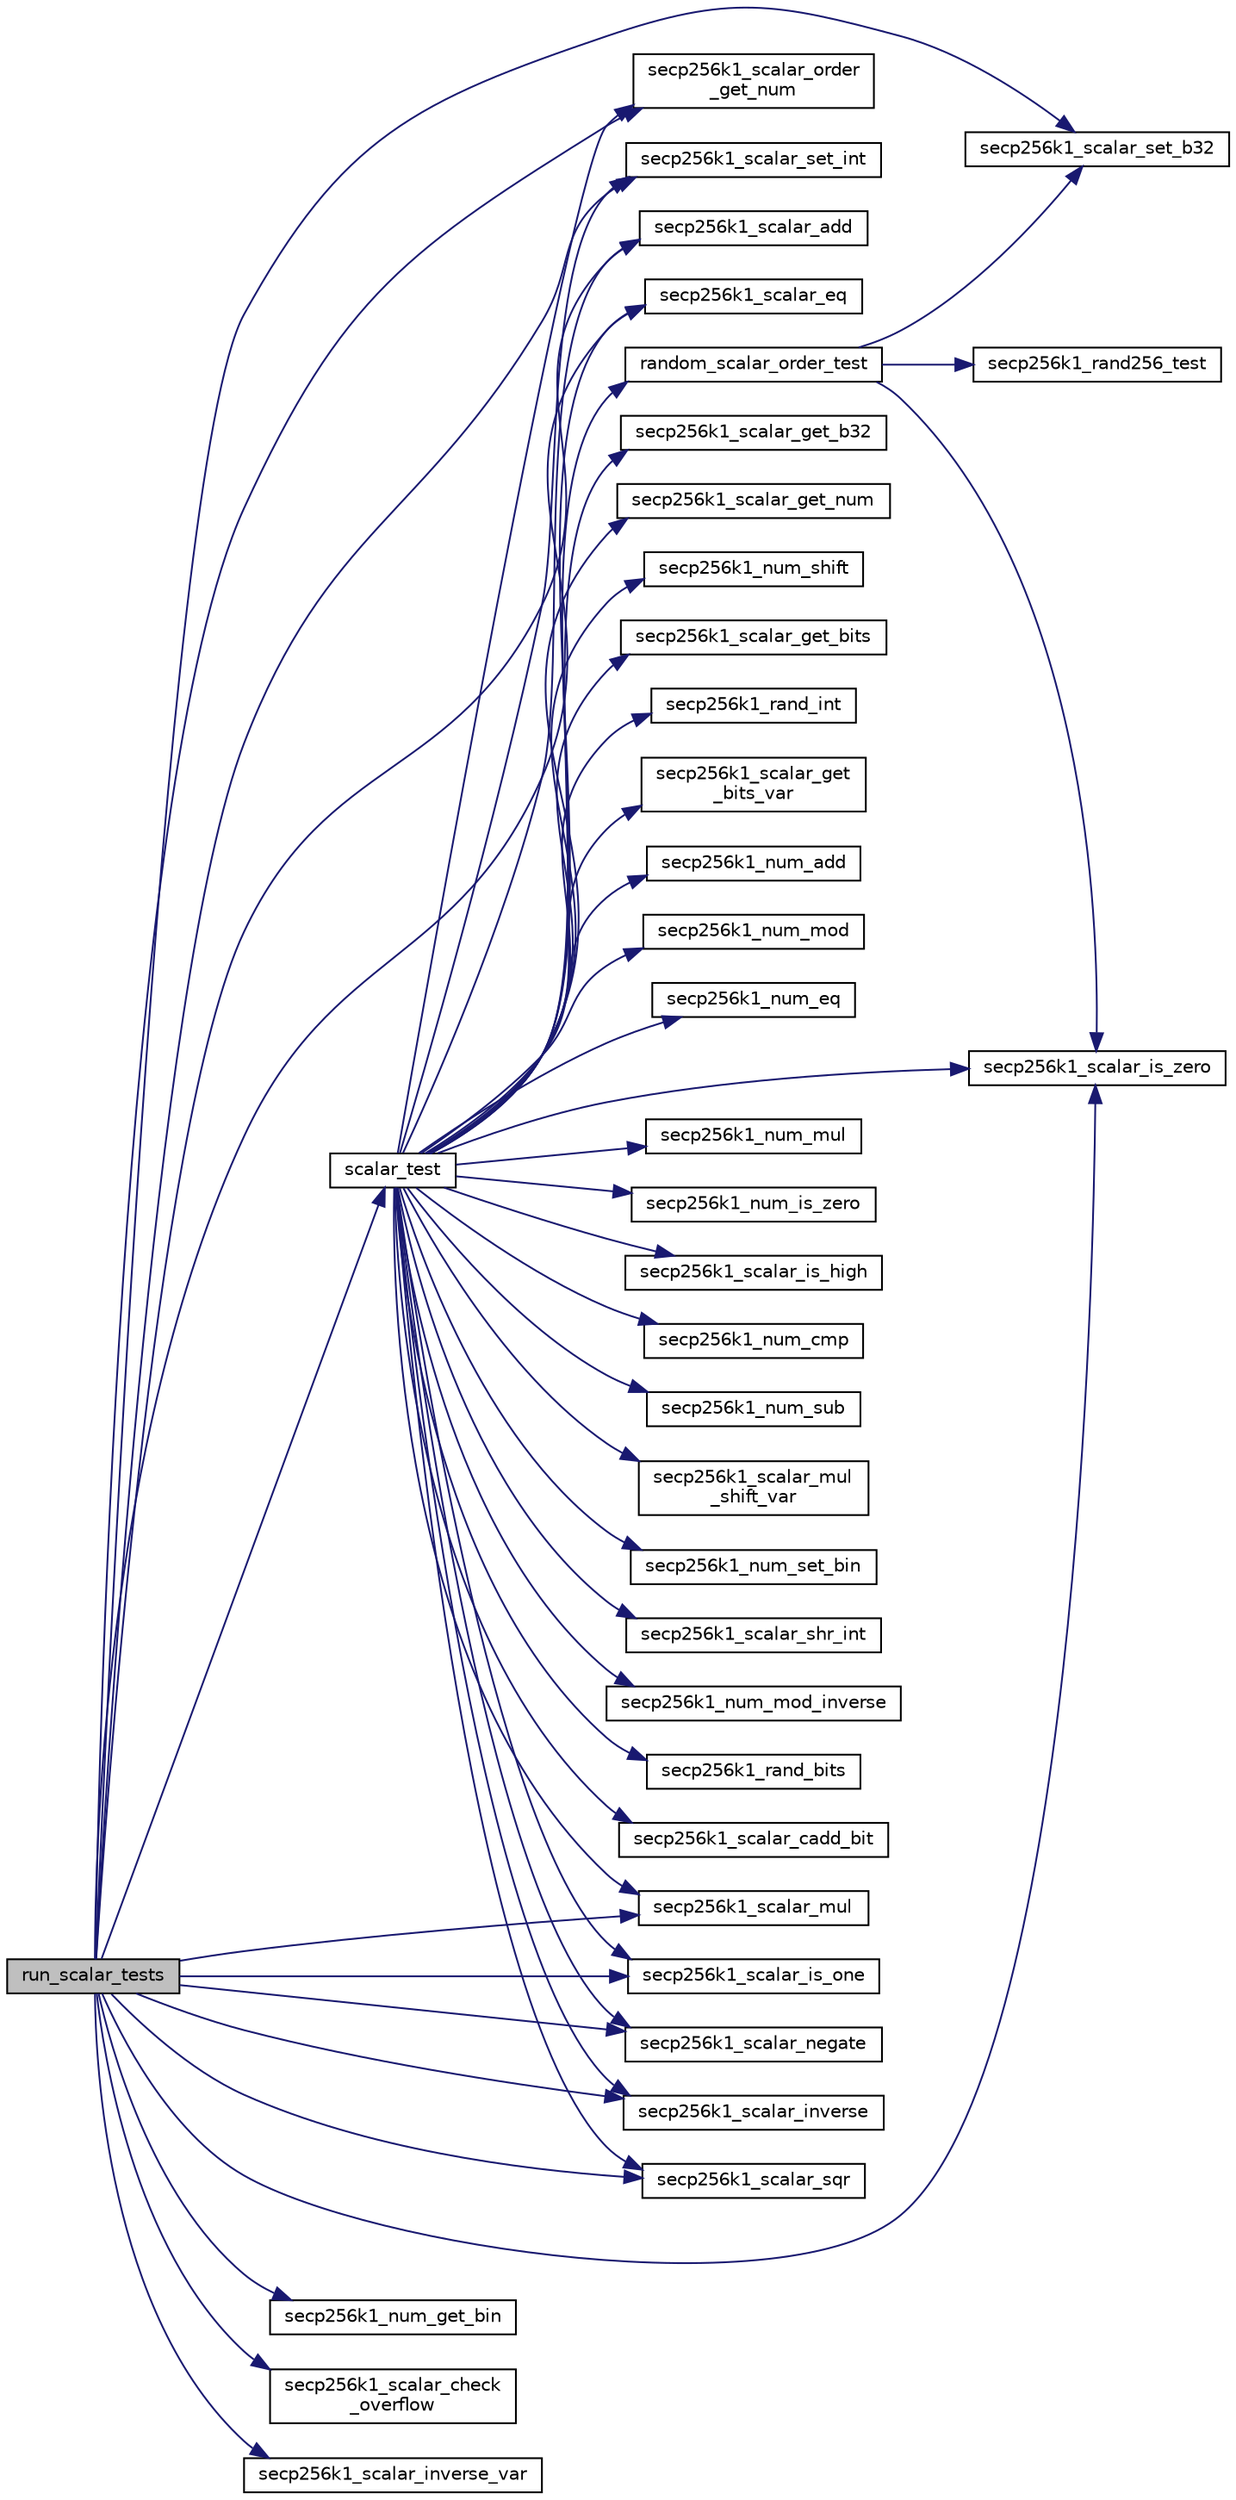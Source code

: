 digraph "run_scalar_tests"
{
  edge [fontname="Helvetica",fontsize="10",labelfontname="Helvetica",labelfontsize="10"];
  node [fontname="Helvetica",fontsize="10",shape=record];
  rankdir="LR";
  Node1291 [label="run_scalar_tests",height=0.2,width=0.4,color="black", fillcolor="grey75", style="filled", fontcolor="black"];
  Node1291 -> Node1292 [color="midnightblue",fontsize="10",style="solid",fontname="Helvetica"];
  Node1292 [label="scalar_test",height=0.2,width=0.4,color="black", fillcolor="white", style="filled",URL="$d5/d7f/tests_8c.html#a0ac2e9ed5b8ba27e48fba5150cebfa82"];
  Node1292 -> Node1293 [color="midnightblue",fontsize="10",style="solid",fontname="Helvetica"];
  Node1293 [label="random_scalar_order_test",height=0.2,width=0.4,color="black", fillcolor="white", style="filled",URL="$d5/d7f/tests_8c.html#a51e09e6745e0afdb0d596ee0f4b3c3f7"];
  Node1293 -> Node1294 [color="midnightblue",fontsize="10",style="solid",fontname="Helvetica"];
  Node1294 [label="secp256k1_rand256_test",height=0.2,width=0.4,color="black", fillcolor="white", style="filled",URL="$dd/d0b/testrand_8h.html#ac7dd7cc19d5d0ae9b50791656b57af7b",tooltip="Generate a pseudorandom 32-byte array with long sequences of zero and one bits. "];
  Node1293 -> Node1295 [color="midnightblue",fontsize="10",style="solid",fontname="Helvetica"];
  Node1295 [label="secp256k1_scalar_set_b32",height=0.2,width=0.4,color="black", fillcolor="white", style="filled",URL="$db/d94/scalar_8h.html#a25cc2d45ae1d1765d07c3313cdf46fa0",tooltip="Set a scalar from a big endian byte array. "];
  Node1293 -> Node1296 [color="midnightblue",fontsize="10",style="solid",fontname="Helvetica"];
  Node1296 [label="secp256k1_scalar_is_zero",height=0.2,width=0.4,color="black", fillcolor="white", style="filled",URL="$db/d94/scalar_8h.html#a3f0ac84fe49a1c1f51212582a2c149d4",tooltip="Check whether a scalar equals zero. "];
  Node1292 -> Node1297 [color="midnightblue",fontsize="10",style="solid",fontname="Helvetica"];
  Node1297 [label="secp256k1_scalar_get_b32",height=0.2,width=0.4,color="black", fillcolor="white", style="filled",URL="$db/d94/scalar_8h.html#a4fa08f8af5a23f505b44c9ef1bec1831",tooltip="Convert a scalar to a byte array. "];
  Node1292 -> Node1298 [color="midnightblue",fontsize="10",style="solid",fontname="Helvetica"];
  Node1298 [label="secp256k1_scalar_get_num",height=0.2,width=0.4,color="black", fillcolor="white", style="filled",URL="$db/d94/scalar_8h.html#a75c8cc0159d53eefaf86a296ba882420",tooltip="Convert a scalar to a number. "];
  Node1292 -> Node1299 [color="midnightblue",fontsize="10",style="solid",fontname="Helvetica"];
  Node1299 [label="secp256k1_scalar_order\l_get_num",height=0.2,width=0.4,color="black", fillcolor="white", style="filled",URL="$db/d94/scalar_8h.html#a54e25150a9e06c01bcc4518b68aa288c",tooltip="Get the order of the group as a number. "];
  Node1292 -> Node1300 [color="midnightblue",fontsize="10",style="solid",fontname="Helvetica"];
  Node1300 [label="secp256k1_num_shift",height=0.2,width=0.4,color="black", fillcolor="white", style="filled",URL="$df/d98/num_8h.html#adc4af999a060e6310b0fdeb99418b31c",tooltip="Right-shift the passed number by bits bits. "];
  Node1292 -> Node1301 [color="midnightblue",fontsize="10",style="solid",fontname="Helvetica"];
  Node1301 [label="secp256k1_scalar_set_int",height=0.2,width=0.4,color="black", fillcolor="white", style="filled",URL="$db/d94/scalar_8h.html#a41cb11650e4dea0fe7ac5b59b9fce9dc",tooltip="Set a scalar to an unsigned integer. "];
  Node1292 -> Node1302 [color="midnightblue",fontsize="10",style="solid",fontname="Helvetica"];
  Node1302 [label="secp256k1_scalar_get_bits",height=0.2,width=0.4,color="black", fillcolor="white", style="filled",URL="$db/d94/scalar_8h.html#a70d7af05e9c9a579ed5cb20d9f22eeba",tooltip="Access bits from a scalar. "];
  Node1292 -> Node1303 [color="midnightblue",fontsize="10",style="solid",fontname="Helvetica"];
  Node1303 [label="secp256k1_scalar_add",height=0.2,width=0.4,color="black", fillcolor="white", style="filled",URL="$db/d94/scalar_8h.html#a83257652850276cd74c7cdd1f9444d9c",tooltip="Add two scalars together (modulo the group order). "];
  Node1292 -> Node1304 [color="midnightblue",fontsize="10",style="solid",fontname="Helvetica"];
  Node1304 [label="secp256k1_scalar_eq",height=0.2,width=0.4,color="black", fillcolor="white", style="filled",URL="$db/d94/scalar_8h.html#a4ba37c67745038e5ff23ca66f051837d",tooltip="Compare two scalars. "];
  Node1292 -> Node1305 [color="midnightblue",fontsize="10",style="solid",fontname="Helvetica"];
  Node1305 [label="secp256k1_rand_int",height=0.2,width=0.4,color="black", fillcolor="white", style="filled",URL="$dd/d0b/testrand_8h.html#a2e2064cdf87588f68f4ba3131f5d9353",tooltip="Generate a pseudorandom number in the range [0..range-1]. "];
  Node1292 -> Node1306 [color="midnightblue",fontsize="10",style="solid",fontname="Helvetica"];
  Node1306 [label="secp256k1_scalar_get\l_bits_var",height=0.2,width=0.4,color="black", fillcolor="white", style="filled",URL="$db/d94/scalar_8h.html#abede7dbe3b5a38a51b388d46f4c5b52d",tooltip="Access bits from a scalar. "];
  Node1292 -> Node1307 [color="midnightblue",fontsize="10",style="solid",fontname="Helvetica"];
  Node1307 [label="secp256k1_num_add",height=0.2,width=0.4,color="black", fillcolor="white", style="filled",URL="$df/d98/num_8h.html#a2a2407a291e6646a94ade2d5c90f961b",tooltip="Add two (signed) numbers. "];
  Node1292 -> Node1308 [color="midnightblue",fontsize="10",style="solid",fontname="Helvetica"];
  Node1308 [label="secp256k1_num_mod",height=0.2,width=0.4,color="black", fillcolor="white", style="filled",URL="$df/d98/num_8h.html#af30b363582f76292c16da36d8240bbed",tooltip="Replace a number by its remainder modulo m. "];
  Node1292 -> Node1309 [color="midnightblue",fontsize="10",style="solid",fontname="Helvetica"];
  Node1309 [label="secp256k1_num_eq",height=0.2,width=0.4,color="black", fillcolor="white", style="filled",URL="$df/d98/num_8h.html#a8763cac72f4a6760d12cb93897f468c5",tooltip="Test whether two number are equal (including sign). "];
  Node1292 -> Node1310 [color="midnightblue",fontsize="10",style="solid",fontname="Helvetica"];
  Node1310 [label="secp256k1_num_mul",height=0.2,width=0.4,color="black", fillcolor="white", style="filled",URL="$df/d98/num_8h.html#a3a5b983d5028a690f4446c10f78c2978",tooltip="Multiply two (signed) numbers. "];
  Node1292 -> Node1311 [color="midnightblue",fontsize="10",style="solid",fontname="Helvetica"];
  Node1311 [label="secp256k1_scalar_mul",height=0.2,width=0.4,color="black", fillcolor="white", style="filled",URL="$db/d94/scalar_8h.html#a89db15f705c8eafcd10c08181523acd0",tooltip="Multiply two scalars (modulo the group order). "];
  Node1292 -> Node1296 [color="midnightblue",fontsize="10",style="solid",fontname="Helvetica"];
  Node1292 -> Node1312 [color="midnightblue",fontsize="10",style="solid",fontname="Helvetica"];
  Node1312 [label="secp256k1_scalar_is_one",height=0.2,width=0.4,color="black", fillcolor="white", style="filled",URL="$db/d94/scalar_8h.html#aa1118b3273d3c9d15541f29373b93e97",tooltip="Check whether a scalar equals one. "];
  Node1292 -> Node1313 [color="midnightblue",fontsize="10",style="solid",fontname="Helvetica"];
  Node1313 [label="secp256k1_num_is_zero",height=0.2,width=0.4,color="black", fillcolor="white", style="filled",URL="$df/d98/num_8h.html#ad15ded36e7a6704a702666bd2fd5cbff",tooltip="Check whether a number is zero. "];
  Node1292 -> Node1314 [color="midnightblue",fontsize="10",style="solid",fontname="Helvetica"];
  Node1314 [label="secp256k1_scalar_is_high",height=0.2,width=0.4,color="black", fillcolor="white", style="filled",URL="$db/d94/scalar_8h.html#aab66620cbbe49bec3c7c02f4a1219c05",tooltip="Check whether a scalar is higher than the group order divided by 2. "];
  Node1292 -> Node1315 [color="midnightblue",fontsize="10",style="solid",fontname="Helvetica"];
  Node1315 [label="secp256k1_num_cmp",height=0.2,width=0.4,color="black", fillcolor="white", style="filled",URL="$df/d98/num_8h.html#a2ede1c020471b52d634890089c5374be",tooltip="Compare the absolute value of two numbers. "];
  Node1292 -> Node1316 [color="midnightblue",fontsize="10",style="solid",fontname="Helvetica"];
  Node1316 [label="secp256k1_scalar_negate",height=0.2,width=0.4,color="black", fillcolor="white", style="filled",URL="$db/d94/scalar_8h.html#aa3f1c1d4536adf835ee256878c222968",tooltip="Compute the complement of a scalar (modulo the group order). "];
  Node1292 -> Node1317 [color="midnightblue",fontsize="10",style="solid",fontname="Helvetica"];
  Node1317 [label="secp256k1_num_sub",height=0.2,width=0.4,color="black", fillcolor="white", style="filled",URL="$df/d98/num_8h.html#ad5ad0fd05f4f7d29d75f92fa540ede0a",tooltip="Subtract two (signed) numbers. "];
  Node1292 -> Node1318 [color="midnightblue",fontsize="10",style="solid",fontname="Helvetica"];
  Node1318 [label="secp256k1_scalar_mul\l_shift_var",height=0.2,width=0.4,color="black", fillcolor="white", style="filled",URL="$db/d94/scalar_8h.html#a8d19fb29bd4c9d863572eba08e97af20",tooltip="Multiply a and b (without taking the modulus!), divide by 2**shift, and round to the nearest integer..."];
  Node1292 -> Node1319 [color="midnightblue",fontsize="10",style="solid",fontname="Helvetica"];
  Node1319 [label="secp256k1_num_set_bin",height=0.2,width=0.4,color="black", fillcolor="white", style="filled",URL="$df/d98/num_8h.html#a4a7f500a93d330df44bbe3adda388868",tooltip="Set a number to the value of a binary big-endian string. "];
  Node1292 -> Node1320 [color="midnightblue",fontsize="10",style="solid",fontname="Helvetica"];
  Node1320 [label="secp256k1_scalar_shr_int",height=0.2,width=0.4,color="black", fillcolor="white", style="filled",URL="$db/d94/scalar_8h.html#ae9fcdf1db22cb93c2a2f06b0a9c957d3",tooltip="Shift a scalar right by some amount strictly between 0 and 16, returning the low bits that were shift..."];
  Node1292 -> Node1321 [color="midnightblue",fontsize="10",style="solid",fontname="Helvetica"];
  Node1321 [label="secp256k1_scalar_inverse",height=0.2,width=0.4,color="black", fillcolor="white", style="filled",URL="$db/d94/scalar_8h.html#ac048cded7c9731249ada44d489a258d5",tooltip="Compute the inverse of a scalar (modulo the group order). "];
  Node1292 -> Node1322 [color="midnightblue",fontsize="10",style="solid",fontname="Helvetica"];
  Node1322 [label="secp256k1_num_mod_inverse",height=0.2,width=0.4,color="black", fillcolor="white", style="filled",URL="$df/d98/num_8h.html#a96a66a341ddf203e7dbf85d1cca1c178",tooltip="Compute a modular inverse. "];
  Node1292 -> Node1323 [color="midnightblue",fontsize="10",style="solid",fontname="Helvetica"];
  Node1323 [label="secp256k1_rand_bits",height=0.2,width=0.4,color="black", fillcolor="white", style="filled",URL="$dd/d0b/testrand_8h.html#a70a3e97a30b94a77f4a59807ba01e6ba",tooltip="Generate a pseudorandom number in the range [0..2**bits-1]. "];
  Node1292 -> Node1324 [color="midnightblue",fontsize="10",style="solid",fontname="Helvetica"];
  Node1324 [label="secp256k1_scalar_cadd_bit",height=0.2,width=0.4,color="black", fillcolor="white", style="filled",URL="$db/d94/scalar_8h.html#ad6596a0249548deb678f0b630204254f",tooltip="Conditionally add a power of two to a scalar. "];
  Node1292 -> Node1325 [color="midnightblue",fontsize="10",style="solid",fontname="Helvetica"];
  Node1325 [label="secp256k1_scalar_sqr",height=0.2,width=0.4,color="black", fillcolor="white", style="filled",URL="$db/d94/scalar_8h.html#a2e65618baa17c59e89149a9f7e632f69",tooltip="Compute the square of a scalar (modulo the group order). "];
  Node1291 -> Node1301 [color="midnightblue",fontsize="10",style="solid",fontname="Helvetica"];
  Node1291 -> Node1312 [color="midnightblue",fontsize="10",style="solid",fontname="Helvetica"];
  Node1291 -> Node1316 [color="midnightblue",fontsize="10",style="solid",fontname="Helvetica"];
  Node1291 -> Node1303 [color="midnightblue",fontsize="10",style="solid",fontname="Helvetica"];
  Node1291 -> Node1296 [color="midnightblue",fontsize="10",style="solid",fontname="Helvetica"];
  Node1291 -> Node1299 [color="midnightblue",fontsize="10",style="solid",fontname="Helvetica"];
  Node1291 -> Node1326 [color="midnightblue",fontsize="10",style="solid",fontname="Helvetica"];
  Node1326 [label="secp256k1_num_get_bin",height=0.2,width=0.4,color="black", fillcolor="white", style="filled",URL="$df/d98/num_8h.html#aada7ead84b86388284323f31b9d05bca",tooltip="Convert a number&#39;s absolute value to a binary big-endian string. "];
  Node1291 -> Node1295 [color="midnightblue",fontsize="10",style="solid",fontname="Helvetica"];
  Node1291 -> Node1327 [color="midnightblue",fontsize="10",style="solid",fontname="Helvetica"];
  Node1327 [label="secp256k1_scalar_check\l_overflow",height=0.2,width=0.4,color="black", fillcolor="white", style="filled",URL="$db/d1f/scalar__4x64__impl_8h.html#a13e982915006b138de5e2b3ab68238cb"];
  Node1291 -> Node1311 [color="midnightblue",fontsize="10",style="solid",fontname="Helvetica"];
  Node1291 -> Node1304 [color="midnightblue",fontsize="10",style="solid",fontname="Helvetica"];
  Node1291 -> Node1321 [color="midnightblue",fontsize="10",style="solid",fontname="Helvetica"];
  Node1291 -> Node1328 [color="midnightblue",fontsize="10",style="solid",fontname="Helvetica"];
  Node1328 [label="secp256k1_scalar_inverse_var",height=0.2,width=0.4,color="black", fillcolor="white", style="filled",URL="$db/d94/scalar_8h.html#a58e84d0cabe81139df5c71759f833855",tooltip="Compute the inverse of a scalar (modulo the group order), without constant-time guarantee. "];
  Node1291 -> Node1325 [color="midnightblue",fontsize="10",style="solid",fontname="Helvetica"];
}
